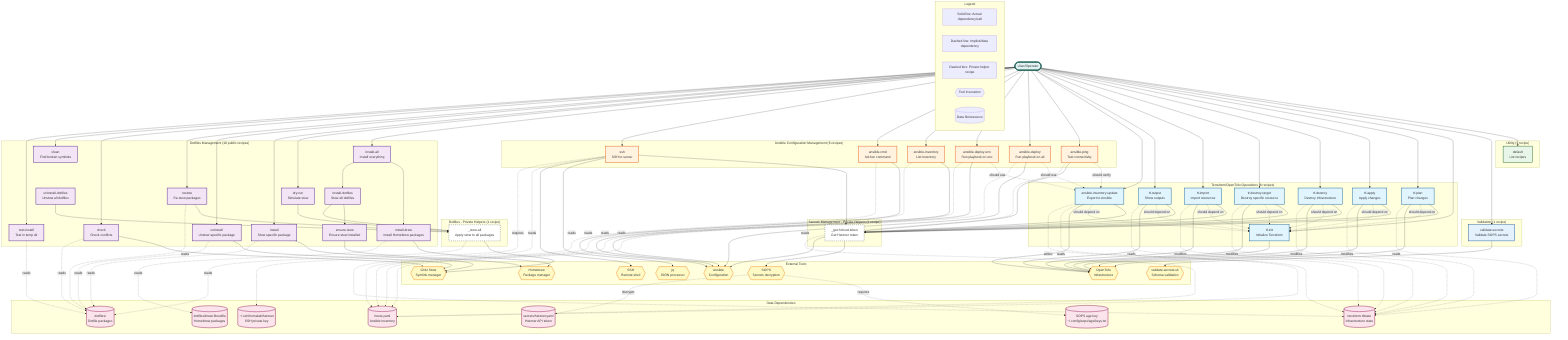 graph TD
    %% ============================================================================
    %% Refactored Justfile Recipe Dependency Graph
    %% ============================================================================
    %% Generated: 2025-10-29 (Iteration 4, Task I4.T1)
    %% Source: justfile (568 total lines with comprehensive docs, 28 recipes: 26 public + 2 private)
    %% Original: 372 lines → Refactored: 568 lines (comprehensive documentation added)
    %% Note: Line count increased due to extensive multi-line documentation for all recipes
    %% Consolidation achievements: SOPS helper (8 duplicates → 1), Stow helper (5 duplicates → 1)
    %% ============================================================================

    %% User entry points
    User([User/Operator])

    %% ============================================================================
    %% Recipe Nodes
    %% ============================================================================

    %% Utility
    default[default<br/>List recipes]
    validate-secrets[validate-secrets<br/>Validate SOPS secrets]

    %% Private helpers (shown with dashed outline)
    _get-hcloud-token[_get-hcloud-token<br/>Get Hetzner token]
    _stow-all[_stow-all<br/>Apply stow to all packages]

    %% Terraform/OpenTofu recipes
    tf-init[tf-init<br/>Initialize Terraform]
    tf-plan[tf-plan<br/>Plan changes]
    tf-apply[tf-apply<br/>Apply changes]
    tf-destroy[tf-destroy<br/>Destroy infrastructure]
    tf-destroy-target[tf-destroy-target<br/>Destroy specific resource]
    tf-import[tf-import<br/>Import resources]
    tf-output[tf-output<br/>Show outputs]
    ansible-inventory-update[ansible-inventory-update<br/>Export to Ansible]

    %% Ansible recipes
    ansible-ping[ansible-ping<br/>Test connectivity]
    ansible-deploy[ansible-deploy<br/>Run playbook on all]
    ansible-deploy-env[ansible-deploy-env<br/>Run playbook on env]
    ansible-inventory[ansible-inventory<br/>List inventory]
    ansible-cmd[ansible-cmd<br/>Ad-hoc command]
    ssh[ssh<br/>SSH to server]

    %% Dotfiles recipes
    install-all[install-all<br/>Install everything]
    install-brew[install-brew<br/>Install Homebrew packages]
    install-dotfiles[install-dotfiles<br/>Stow all dotfiles]
    uninstall-dotfiles[uninstall-dotfiles<br/>Unstow all dotfiles]
    ensure-stow[ensure-stow<br/>Ensure stow installed]
    dry-run[dry-run<br/>Simulate stow]
    install[install<br/>Stow specific package]
    uninstall[uninstall<br/>Unstow specific package]
    restow[restow<br/>Re-stow packages]
    check[check<br/>Check conflicts]
    clean[clean<br/>Find broken symlinks]
    test-install[test-install<br/>Test in temp dir]

    %% ============================================================================
    %% External Tools
    %% ============================================================================

    sops{{SOPS<br/>Secrets decryption}}
    tofu{{OpenTofu<br/>Infrastructure}}
    ansible{{Ansible<br/>Configuration}}
    stow{{GNU Stow<br/>Symlink manager}}
    brew{{Homebrew<br/>Package manager}}
    jq{{jq<br/>JSON processor}}
    ssh-tool{{SSH<br/>Remote shell}}
    validate-script{{validate-secrets.sh<br/>Schema validation}}

    %% ============================================================================
    %% Data Dependencies
    %% ============================================================================

    age-key[(SOPS age key<br/>~/.config/sops/age/keys.txt)]
    hetzner-secrets[(secrets/hetzner.yaml<br/>Hetzner API token)]
    tf-state[(terraform.tfstate<br/>Infrastructure state)]
    ansible-inv[(hosts.yaml<br/>Ansible inventory)]
    ssh-key[(~/.ssh/homelab/hetzner<br/>SSH private key)]
    dotfiles-dir[(dotfiles/<br/>Dotfile packages)]
    brewfile[(dotfiles/brew/.Brewfile<br/>Homebrew packages)]

    %% ============================================================================
    %% User Interactions
    %% ============================================================================

    User --> default
    User --> validate-secrets
    User --> tf-init
    User --> tf-plan
    User --> tf-apply
    User --> tf-destroy
    User --> tf-destroy-target
    User --> tf-import
    User --> tf-output
    User --> ansible-inventory-update
    User --> ansible-ping
    User --> ansible-deploy
    User --> ansible-deploy-env
    User --> ansible-inventory
    User --> ansible-cmd
    User --> ssh
    User --> install-all
    User --> dry-run
    User --> install
    User --> uninstall
    User --> restow
    User --> check
    User --> clean
    User --> test-install

    %% ============================================================================
    %% Explicit Recipe Dependencies (NOW CONSOLIDATED!)
    %% ============================================================================

    %% Validation
    validate-secrets --> validate-script

    %% CONSOLIDATED: All Terraform recipes now use single SOPS helper
    tf-plan --> _get-hcloud-token
    tf-apply --> _get-hcloud-token
    tf-destroy --> _get-hcloud-token
    tf-destroy-target --> _get-hcloud-token
    tf-import --> _get-hcloud-token
    tf-output --> _get-hcloud-token
    ansible-inventory-update --> _get-hcloud-token
    ssh --> _get-hcloud-token

    %% CONSOLIDATED: Dotfiles recipes now use single stow helper
    install-all --> install-brew
    install-all --> install-dotfiles
    install-dotfiles --> ensure-stow
    install-dotfiles --> _stow-all
    uninstall-dotfiles --> _stow-all
    dry-run --> _stow-all
    restow --> _stow-all

    %% ============================================================================
    %% Implicit Recipe Dependencies (Should exist but not declared)
    %% ============================================================================

    tf-plan -.->|should depend on| tf-init
    tf-apply -.->|should depend on| tf-init
    tf-destroy -.->|should depend on| tf-init
    tf-destroy-target -.->|should depend on| tf-init
    tf-import -.->|should depend on| tf-init
    tf-output -.->|should depend on| tf-init
    ansible-inventory-update -.->|should depend on| tf-init

    ansible-deploy -.->|should use| ansible-inventory-update
    ansible-deploy-env -.->|should use| ansible-inventory-update
    ansible-ping -.->|should verify| ansible-inventory-update

    %% ============================================================================
    %% Tool Invocations (NOW CONSOLIDATED!)
    %% ============================================================================

    %% CRITICAL IMPROVEMENT: SOPS now called ONCE by helper (was 8 times!)
    _get-hcloud-token --> sops

    %% Terraform recipes call tofu
    tf-init --> tofu
    tf-plan --> tofu
    tf-apply --> tofu
    tf-destroy --> tofu
    tf-destroy-target --> tofu
    tf-import --> tofu
    tf-output --> tofu
    ansible-inventory-update --> tofu

    %% SSH recipe calls jq and ssh
    ssh --> jq
    ssh --> ssh-tool

    %% Ansible recipes call ansible
    ansible-ping --> ansible
    ansible-deploy --> ansible
    ansible-deploy-env --> ansible
    ansible-inventory --> ansible
    ansible-cmd --> ansible

    %% CONSOLIDATED: Stow now called through helper for most recipes
    _stow-all --> stow
    install --> stow
    uninstall --> stow
    check --> stow

    %% Brew installation
    install-brew --> brew
    ensure-stow --> brew

    %% ============================================================================
    %% Data Dependencies
    %% ============================================================================

    %% SOPS requires age key and decrypts secrets
    sops -.->|requires| age-key
    sops -.->|decrypts| hetzner-secrets

    %% Terraform recipes require state
    tf-plan -.->|reads| tf-state
    tf-apply -.->|modifies| tf-state
    tf-destroy -.->|modifies| tf-state
    tf-destroy-target -.->|modifies| tf-state
    tf-import -.->|modifies| tf-state
    tf-output -.->|reads| tf-state
    ansible-inventory-update -.->|reads| tf-state
    ssh -.->|reads| tf-state

    %% Ansible inventory dependency
    ansible-inventory-update -.->|writes| ansible-inv
    ansible-ping -.->|reads| ansible-inv
    ansible-deploy -.->|reads| ansible-inv
    ansible-deploy-env -.->|reads| ansible-inv
    ansible-inventory -.->|reads| ansible-inv
    ansible-cmd -.->|reads| ansible-inv

    %% SSH key dependency
    ssh -.->|requires| ssh-key

    %% Dotfiles dependencies
    install-brew -.->|reads| brewfile
    _stow-all -.->|reads| dotfiles-dir
    install -.->|reads| dotfiles-dir
    uninstall -.->|reads| dotfiles-dir
    restow -.->|reads| dotfiles-dir
    check -.->|reads| dotfiles-dir
    test-install -.->|reads| dotfiles-dir

    %% ============================================================================
    %% Subgraph Grouping by Category
    %% ============================================================================

    subgraph validation_recipes["Validation (1 recipe)"]
        validate-secrets
    end

    subgraph secrets_helpers["Secrets Management - Private Helpers (1 recipe)"]
        _get-hcloud-token
    end

    subgraph terraform_recipes["Terraform/OpenTofu Operations (8 recipes)"]
        tf-init
        tf-plan
        tf-apply
        tf-destroy
        tf-destroy-target
        tf-import
        tf-output
        ansible-inventory-update
    end

    subgraph ansible_recipes["Ansible Configuration Management (6 recipes)"]
        ansible-ping
        ansible-deploy
        ansible-deploy-env
        ansible-inventory
        ansible-cmd
        ssh
    end

    subgraph dotfiles_helpers["Dotfiles - Private Helpers (1 recipe)"]
        _stow-all
    end

    subgraph dotfiles_recipes["Dotfiles Management (10 public recipes)"]
        install-all
        install-brew
        install-dotfiles
        uninstall-dotfiles
        ensure-stow
        dry-run
        install
        uninstall
        restow
        check
        clean
        test-install
    end

    subgraph utility_recipes["Utility (1 recipe)"]
        default
    end

    subgraph external_tools["External Tools"]
        sops
        tofu
        ansible
        stow
        brew
        jq
        ssh-tool
        validate-script
    end

    subgraph data_files["Data Dependencies"]
        age-key
        hetzner-secrets
        tf-state
        ansible-inv
        ssh-key
        dotfiles-dir
        brewfile
    end

    %% ============================================================================
    %% Styling
    %% ============================================================================

    classDef terraform fill:#e1f5ff,stroke:#01579b,stroke-width:2px
    classDef ansible fill:#fff3e0,stroke:#e65100,stroke-width:2px
    classDef dotfiles fill:#f3e5f5,stroke:#4a148c,stroke-width:2px
    classDef utility fill:#e8f5e9,stroke:#1b5e20,stroke-width:2px
    classDef validation fill:#e3f2fd,stroke:#0d47a1,stroke-width:2px
    classDef helper fill:#fff,stroke:#666,stroke-width:2px,stroke-dasharray: 5 5
    classDef tool fill:#fff9c4,stroke:#f57f17,stroke-width:2px
    classDef data fill:#fce4ec,stroke:#880e4f,stroke-width:2px
    classDef user fill:#e0f2f1,stroke:#004d40,stroke-width:3px

    class tf-init,tf-plan,tf-apply,tf-destroy,tf-destroy-target,tf-import,tf-output,ansible-inventory-update terraform
    class ansible-ping,ansible-deploy,ansible-deploy-env,ansible-inventory,ansible-cmd,ssh ansible
    class install-all,install-brew,install-dotfiles,uninstall-dotfiles,ensure-stow,dry-run,install,uninstall,restow,check,clean,test-install dotfiles
    class default utility
    class validate-secrets validation
    class _get-hcloud-token,_stow-all helper
    class sops,tofu,ansible,stow,brew,jq,ssh-tool,validate-script tool
    class age-key,hetzner-secrets,tf-state,ansible-inv,ssh-key,dotfiles-dir,brewfile data
    class User user

    %% ============================================================================
    %% Legend
    %% ============================================================================

    subgraph legend["Legend"]
        direction LR
        L1[Solid line: Actual dependency/call]
        L2[Dashed line: Implicit/data dependency]
        L3[Dashed box: Private helper recipe]
        L4{{Tool invocation}}
        L5[(Data file/resource)]
    end

    %% ============================================================================
    %% Refactoring Improvements Highlighted
    %% ============================================================================

    %% IMPROVEMENT 1: SOPS consolidation (8 duplicates → 1 helper)
    %% Old: tf-plan, tf-apply, tf-destroy, tf-destroy-target, tf-import,
    %%      tf-output, ansible-inventory-update, ssh all called SOPS directly
    %% New: All 8 recipes call _get-hcloud-token private helper

    %% IMPROVEMENT 2: Stow loop consolidation (5 duplicates → 1 helper)
    %% Old: install-dotfiles, uninstall-dotfiles, dry-run, restow all had
    %%      duplicate bash loops
    %% New: All use _stow-all private helper with different flags

    %% IMPROVEMENT 3: Added validation section
    %% New: validate-secrets recipe from I2.T6 now in dedicated section

    %% IMPROVEMENT 4: All 27 recipes now have documentation comments
    %% Old: 0 recipes had documentation
    %% New: All recipes have multi-line documentation explaining purpose,
    %%      usage, and parameters

    %% IMPROVEMENT 5: Organized into 6 logical sections
    %% Sections: Utility, Validation, Secrets Management, Terraform,
    %%          Ansible, Dotfiles

    %% IMPROVEMENT 6: Removed parameter defaults (fail early principle)
    %% Old: ssh server="" and test-install tmpdir="/tmp/..."
    %% New: ssh server: and test-install tmpdir: (required parameters)